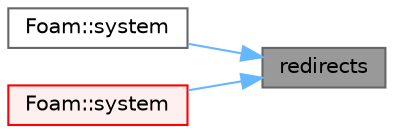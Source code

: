 digraph "redirects"
{
 // LATEX_PDF_SIZE
  bgcolor="transparent";
  edge [fontname=Helvetica,fontsize=10,labelfontname=Helvetica,labelfontsize=10];
  node [fontname=Helvetica,fontsize=10,shape=box,height=0.2,width=0.4];
  rankdir="RL";
  Node1 [id="Node000001",label="redirects",height=0.2,width=0.4,color="gray40", fillcolor="grey60", style="filled", fontcolor="black",tooltip=" "];
  Node1 -> Node2 [id="edge1_Node000001_Node000002",dir="back",color="steelblue1",style="solid",tooltip=" "];
  Node2 [id="Node000002",label="Foam::system",height=0.2,width=0.4,color="grey40", fillcolor="white", style="filled",URL="$namespaceFoam.html#ac2e4b82538dc44c5d5054331ff19fd27",tooltip=" "];
  Node1 -> Node3 [id="edge2_Node000001_Node000003",dir="back",color="steelblue1",style="solid",tooltip=" "];
  Node3 [id="Node000003",label="Foam::system",height=0.2,width=0.4,color="red", fillcolor="#FFF0F0", style="filled",URL="$namespaceFoam.html#a228ca596bc51a90671150fbb7897859b",tooltip=" "];
}
